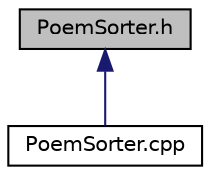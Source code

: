 digraph "PoemSorter.h"
{
  edge [fontname="Helvetica",fontsize="10",labelfontname="Helvetica",labelfontsize="10"];
  node [fontname="Helvetica",fontsize="10",shape=record];
  Node11 [label="PoemSorter.h",height=0.2,width=0.4,color="black", fillcolor="grey75", style="filled", fontcolor="black"];
  Node11 -> Node12 [dir="back",color="midnightblue",fontsize="10",style="solid",fontname="Helvetica"];
  Node12 [label="PoemSorter.cpp",height=0.2,width=0.4,color="black", fillcolor="white", style="filled",URL="$PoemSorter_8cpp.html",tooltip="Главный файл программы "];
}
